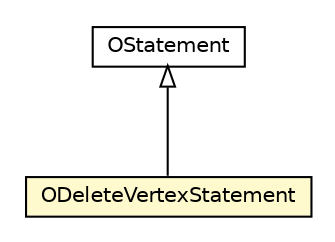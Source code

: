 #!/usr/local/bin/dot
#
# Class diagram 
# Generated by UMLGraph version R5_6-24-gf6e263 (http://www.umlgraph.org/)
#

digraph G {
	edge [fontname="Helvetica",fontsize=10,labelfontname="Helvetica",labelfontsize=10];
	node [fontname="Helvetica",fontsize=10,shape=plaintext];
	nodesep=0.25;
	ranksep=0.5;
	// com.orientechnologies.orient.core.sql.parser.OStatement
	c2890637 [label=<<table title="com.orientechnologies.orient.core.sql.parser.OStatement" border="0" cellborder="1" cellspacing="0" cellpadding="2" port="p" href="./OStatement.html">
		<tr><td><table border="0" cellspacing="0" cellpadding="1">
<tr><td align="center" balign="center"> OStatement </td></tr>
		</table></td></tr>
		</table>>, URL="./OStatement.html", fontname="Helvetica", fontcolor="black", fontsize=10.0];
	// com.orientechnologies.orient.core.sql.parser.ODeleteVertexStatement
	c2890676 [label=<<table title="com.orientechnologies.orient.core.sql.parser.ODeleteVertexStatement" border="0" cellborder="1" cellspacing="0" cellpadding="2" port="p" bgcolor="lemonChiffon" href="./ODeleteVertexStatement.html">
		<tr><td><table border="0" cellspacing="0" cellpadding="1">
<tr><td align="center" balign="center"> ODeleteVertexStatement </td></tr>
		</table></td></tr>
		</table>>, URL="./ODeleteVertexStatement.html", fontname="Helvetica", fontcolor="black", fontsize=10.0];
	//com.orientechnologies.orient.core.sql.parser.ODeleteVertexStatement extends com.orientechnologies.orient.core.sql.parser.OStatement
	c2890637:p -> c2890676:p [dir=back,arrowtail=empty];
}

